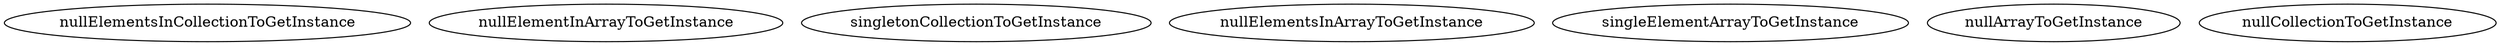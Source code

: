 digraph G {
nullElementsInCollectionToGetInstance;
nullElementInArrayToGetInstance;
singletonCollectionToGetInstance;
nullElementsInArrayToGetInstance;
singleElementArrayToGetInstance;
nullArrayToGetInstance;
nullCollectionToGetInstance;
}